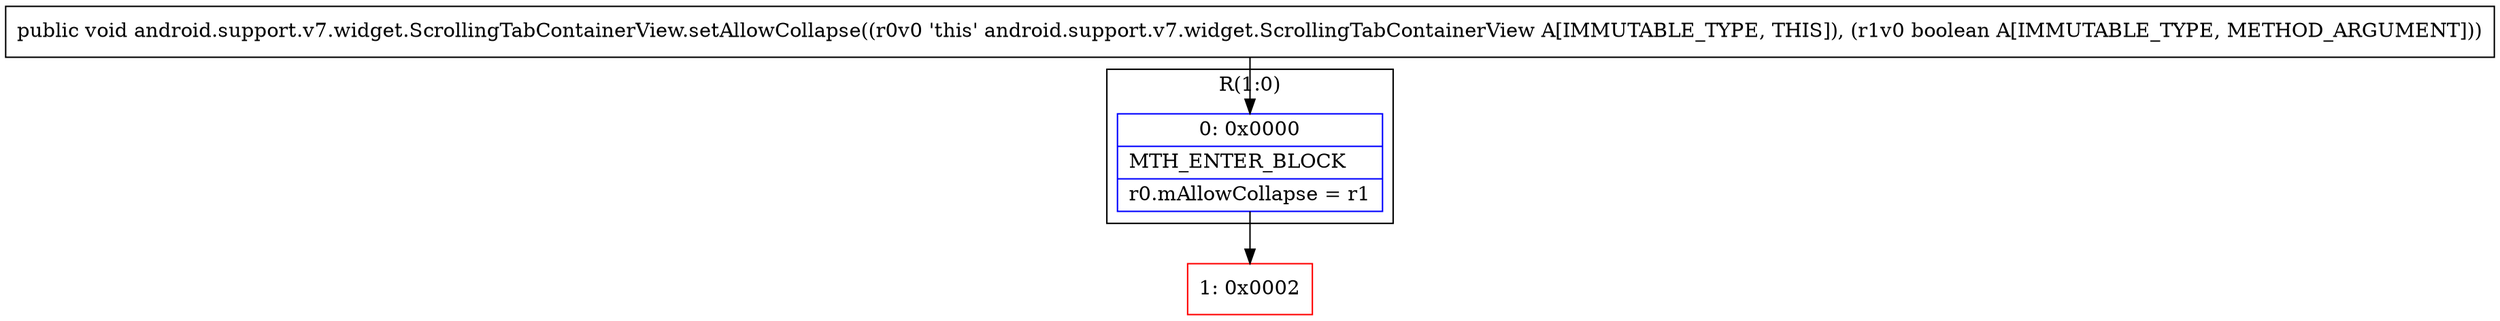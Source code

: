digraph "CFG forandroid.support.v7.widget.ScrollingTabContainerView.setAllowCollapse(Z)V" {
subgraph cluster_Region_216798310 {
label = "R(1:0)";
node [shape=record,color=blue];
Node_0 [shape=record,label="{0\:\ 0x0000|MTH_ENTER_BLOCK\l|r0.mAllowCollapse = r1\l}"];
}
Node_1 [shape=record,color=red,label="{1\:\ 0x0002}"];
MethodNode[shape=record,label="{public void android.support.v7.widget.ScrollingTabContainerView.setAllowCollapse((r0v0 'this' android.support.v7.widget.ScrollingTabContainerView A[IMMUTABLE_TYPE, THIS]), (r1v0 boolean A[IMMUTABLE_TYPE, METHOD_ARGUMENT])) }"];
MethodNode -> Node_0;
Node_0 -> Node_1;
}


